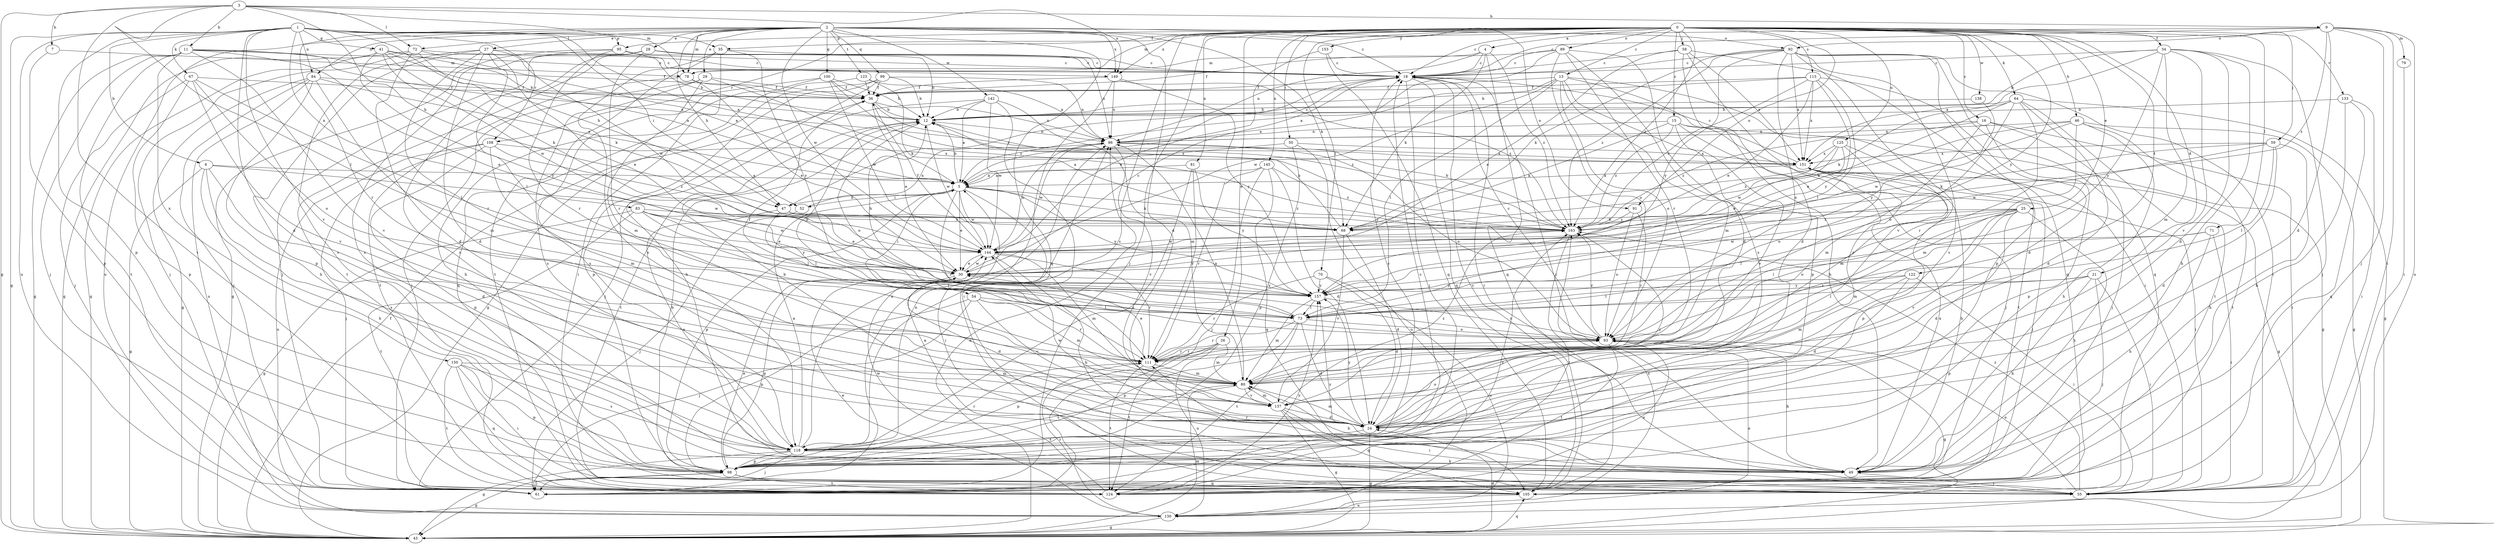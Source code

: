 strict digraph  {
0;
1;
2;
3;
4;
5;
6;
7;
9;
11;
12;
13;
15;
16;
18;
21;
24;
25;
26;
27;
28;
29;
30;
34;
35;
36;
41;
43;
46;
47;
49;
50;
52;
54;
55;
58;
59;
61;
64;
67;
68;
70;
71;
72;
73;
78;
79;
80;
81;
83;
84;
86;
89;
91;
92;
93;
95;
98;
99;
100;
105;
108;
111;
113;
118;
122;
123;
124;
125;
130;
133;
137;
138;
142;
144;
145;
149;
150;
151;
153;
157;
163;
0 -> 4  [label=a];
0 -> 13  [label=c];
0 -> 15  [label=c];
0 -> 16  [label=c];
0 -> 18  [label=c];
0 -> 21  [label=d];
0 -> 25  [label=e];
0 -> 26  [label=e];
0 -> 34  [label=f];
0 -> 35  [label=f];
0 -> 46  [label=h];
0 -> 50  [label=i];
0 -> 58  [label=j];
0 -> 59  [label=j];
0 -> 61  [label=j];
0 -> 64  [label=k];
0 -> 70  [label=l];
0 -> 71  [label=l];
0 -> 81  [label=n];
0 -> 89  [label=o];
0 -> 91  [label=o];
0 -> 95  [label=p];
0 -> 108  [label=r];
0 -> 113  [label=s];
0 -> 118  [label=s];
0 -> 122  [label=t];
0 -> 125  [label=u];
0 -> 133  [label=v];
0 -> 138  [label=w];
0 -> 145  [label=x];
0 -> 149  [label=x];
0 -> 153  [label=y];
0 -> 157  [label=y];
0 -> 163  [label=z];
1 -> 5  [label=a];
1 -> 6  [label=b];
1 -> 24  [label=d];
1 -> 35  [label=f];
1 -> 41  [label=g];
1 -> 43  [label=g];
1 -> 47  [label=h];
1 -> 52  [label=i];
1 -> 67  [label=k];
1 -> 83  [label=n];
1 -> 84  [label=n];
1 -> 95  [label=p];
1 -> 98  [label=p];
1 -> 108  [label=r];
1 -> 130  [label=u];
1 -> 137  [label=v];
2 -> 18  [label=c];
2 -> 24  [label=d];
2 -> 27  [label=e];
2 -> 28  [label=e];
2 -> 29  [label=e];
2 -> 47  [label=h];
2 -> 68  [label=k];
2 -> 72  [label=l];
2 -> 78  [label=m];
2 -> 84  [label=n];
2 -> 91  [label=o];
2 -> 92  [label=o];
2 -> 99  [label=q];
2 -> 100  [label=q];
2 -> 105  [label=q];
2 -> 111  [label=r];
2 -> 123  [label=t];
2 -> 130  [label=u];
2 -> 142  [label=w];
2 -> 144  [label=w];
2 -> 149  [label=x];
3 -> 7  [label=b];
3 -> 9  [label=b];
3 -> 11  [label=b];
3 -> 43  [label=g];
3 -> 47  [label=h];
3 -> 72  [label=l];
3 -> 73  [label=l];
3 -> 78  [label=m];
3 -> 124  [label=t];
3 -> 149  [label=x];
4 -> 18  [label=c];
4 -> 68  [label=k];
4 -> 78  [label=m];
4 -> 86  [label=n];
4 -> 105  [label=q];
4 -> 163  [label=z];
5 -> 12  [label=b];
5 -> 30  [label=e];
5 -> 47  [label=h];
5 -> 52  [label=i];
5 -> 54  [label=i];
5 -> 55  [label=i];
5 -> 68  [label=k];
5 -> 98  [label=p];
5 -> 111  [label=r];
5 -> 144  [label=w];
5 -> 157  [label=y];
5 -> 163  [label=z];
6 -> 5  [label=a];
6 -> 24  [label=d];
6 -> 43  [label=g];
6 -> 49  [label=h];
6 -> 118  [label=s];
6 -> 144  [label=w];
7 -> 78  [label=m];
7 -> 98  [label=p];
9 -> 18  [label=c];
9 -> 24  [label=d];
9 -> 55  [label=i];
9 -> 61  [label=j];
9 -> 78  [label=m];
9 -> 79  [label=m];
9 -> 92  [label=o];
9 -> 130  [label=u];
9 -> 163  [label=z];
11 -> 30  [label=e];
11 -> 36  [label=f];
11 -> 43  [label=g];
11 -> 61  [label=j];
11 -> 124  [label=t];
11 -> 137  [label=v];
11 -> 149  [label=x];
11 -> 150  [label=x];
11 -> 151  [label=x];
12 -> 86  [label=n];
12 -> 93  [label=o];
12 -> 124  [label=t];
12 -> 144  [label=w];
13 -> 5  [label=a];
13 -> 36  [label=f];
13 -> 49  [label=h];
13 -> 55  [label=i];
13 -> 73  [label=l];
13 -> 80  [label=m];
13 -> 93  [label=o];
13 -> 98  [label=p];
13 -> 144  [label=w];
15 -> 43  [label=g];
15 -> 61  [label=j];
15 -> 68  [label=k];
15 -> 86  [label=n];
15 -> 124  [label=t];
15 -> 137  [label=v];
15 -> 163  [label=z];
16 -> 55  [label=i];
16 -> 61  [label=j];
16 -> 80  [label=m];
16 -> 86  [label=n];
16 -> 98  [label=p];
16 -> 163  [label=z];
18 -> 36  [label=f];
18 -> 55  [label=i];
18 -> 61  [label=j];
18 -> 105  [label=q];
21 -> 49  [label=h];
21 -> 55  [label=i];
21 -> 61  [label=j];
21 -> 73  [label=l];
21 -> 98  [label=p];
21 -> 157  [label=y];
24 -> 12  [label=b];
24 -> 43  [label=g];
24 -> 80  [label=m];
24 -> 93  [label=o];
24 -> 118  [label=s];
24 -> 144  [label=w];
24 -> 157  [label=y];
24 -> 163  [label=z];
25 -> 24  [label=d];
25 -> 49  [label=h];
25 -> 68  [label=k];
25 -> 73  [label=l];
25 -> 80  [label=m];
25 -> 93  [label=o];
25 -> 111  [label=r];
25 -> 137  [label=v];
25 -> 163  [label=z];
26 -> 80  [label=m];
26 -> 98  [label=p];
26 -> 111  [label=r];
26 -> 124  [label=t];
26 -> 130  [label=u];
27 -> 18  [label=c];
27 -> 24  [label=d];
27 -> 30  [label=e];
27 -> 73  [label=l];
27 -> 98  [label=p];
27 -> 111  [label=r];
27 -> 118  [label=s];
27 -> 144  [label=w];
28 -> 12  [label=b];
28 -> 18  [label=c];
28 -> 61  [label=j];
28 -> 86  [label=n];
28 -> 111  [label=r];
28 -> 118  [label=s];
28 -> 124  [label=t];
29 -> 36  [label=f];
29 -> 61  [label=j];
29 -> 80  [label=m];
29 -> 118  [label=s];
29 -> 163  [label=z];
30 -> 18  [label=c];
30 -> 24  [label=d];
30 -> 98  [label=p];
30 -> 144  [label=w];
30 -> 157  [label=y];
34 -> 12  [label=b];
34 -> 18  [label=c];
34 -> 24  [label=d];
34 -> 49  [label=h];
34 -> 61  [label=j];
34 -> 80  [label=m];
34 -> 137  [label=v];
34 -> 151  [label=x];
34 -> 157  [label=y];
35 -> 18  [label=c];
35 -> 55  [label=i];
35 -> 118  [label=s];
35 -> 124  [label=t];
35 -> 157  [label=y];
36 -> 12  [label=b];
36 -> 30  [label=e];
36 -> 86  [label=n];
36 -> 163  [label=z];
41 -> 5  [label=a];
41 -> 12  [label=b];
41 -> 18  [label=c];
41 -> 43  [label=g];
41 -> 68  [label=k];
41 -> 144  [label=w];
41 -> 157  [label=y];
43 -> 24  [label=d];
43 -> 36  [label=f];
43 -> 80  [label=m];
43 -> 86  [label=n];
43 -> 105  [label=q];
46 -> 43  [label=g];
46 -> 49  [label=h];
46 -> 68  [label=k];
46 -> 80  [label=m];
46 -> 86  [label=n];
46 -> 124  [label=t];
46 -> 144  [label=w];
47 -> 18  [label=c];
47 -> 30  [label=e];
47 -> 73  [label=l];
47 -> 118  [label=s];
47 -> 163  [label=z];
49 -> 18  [label=c];
49 -> 55  [label=i];
49 -> 111  [label=r];
49 -> 151  [label=x];
49 -> 157  [label=y];
50 -> 5  [label=a];
50 -> 98  [label=p];
50 -> 130  [label=u];
50 -> 151  [label=x];
52 -> 61  [label=j];
52 -> 86  [label=n];
54 -> 61  [label=j];
54 -> 73  [label=l];
54 -> 80  [label=m];
54 -> 98  [label=p];
54 -> 111  [label=r];
54 -> 137  [label=v];
55 -> 5  [label=a];
55 -> 12  [label=b];
55 -> 93  [label=o];
55 -> 163  [label=z];
58 -> 18  [label=c];
58 -> 24  [label=d];
58 -> 30  [label=e];
58 -> 105  [label=q];
58 -> 118  [label=s];
58 -> 151  [label=x];
59 -> 24  [label=d];
59 -> 49  [label=h];
59 -> 68  [label=k];
59 -> 73  [label=l];
59 -> 144  [label=w];
59 -> 151  [label=x];
64 -> 12  [label=b];
64 -> 24  [label=d];
64 -> 30  [label=e];
64 -> 43  [label=g];
64 -> 68  [label=k];
64 -> 93  [label=o];
64 -> 111  [label=r];
64 -> 124  [label=t];
67 -> 36  [label=f];
67 -> 61  [label=j];
67 -> 73  [label=l];
67 -> 93  [label=o];
67 -> 98  [label=p];
67 -> 137  [label=v];
68 -> 12  [label=b];
68 -> 24  [label=d];
68 -> 137  [label=v];
70 -> 24  [label=d];
70 -> 111  [label=r];
70 -> 130  [label=u];
70 -> 157  [label=y];
71 -> 49  [label=h];
71 -> 55  [label=i];
71 -> 73  [label=l];
71 -> 144  [label=w];
72 -> 5  [label=a];
72 -> 18  [label=c];
72 -> 24  [label=d];
72 -> 43  [label=g];
72 -> 61  [label=j];
72 -> 68  [label=k];
73 -> 12  [label=b];
73 -> 24  [label=d];
73 -> 93  [label=o];
73 -> 98  [label=p];
73 -> 111  [label=r];
73 -> 124  [label=t];
78 -> 30  [label=e];
78 -> 36  [label=f];
78 -> 124  [label=t];
79 -> 55  [label=i];
80 -> 49  [label=h];
80 -> 86  [label=n];
80 -> 118  [label=s];
80 -> 137  [label=v];
81 -> 5  [label=a];
81 -> 111  [label=r];
81 -> 118  [label=s];
81 -> 157  [label=y];
83 -> 30  [label=e];
83 -> 43  [label=g];
83 -> 68  [label=k];
83 -> 73  [label=l];
83 -> 124  [label=t];
83 -> 144  [label=w];
83 -> 157  [label=y];
84 -> 5  [label=a];
84 -> 36  [label=f];
84 -> 43  [label=g];
84 -> 49  [label=h];
84 -> 61  [label=j];
84 -> 80  [label=m];
84 -> 130  [label=u];
86 -> 18  [label=c];
86 -> 93  [label=o];
86 -> 137  [label=v];
86 -> 144  [label=w];
86 -> 151  [label=x];
89 -> 5  [label=a];
89 -> 18  [label=c];
89 -> 24  [label=d];
89 -> 36  [label=f];
89 -> 93  [label=o];
89 -> 111  [label=r];
89 -> 118  [label=s];
91 -> 93  [label=o];
91 -> 111  [label=r];
91 -> 163  [label=z];
92 -> 18  [label=c];
92 -> 55  [label=i];
92 -> 68  [label=k];
92 -> 93  [label=o];
92 -> 98  [label=p];
92 -> 105  [label=q];
92 -> 118  [label=s];
92 -> 137  [label=v];
92 -> 151  [label=x];
92 -> 157  [label=y];
92 -> 163  [label=z];
93 -> 18  [label=c];
93 -> 36  [label=f];
93 -> 43  [label=g];
93 -> 49  [label=h];
93 -> 111  [label=r];
93 -> 124  [label=t];
93 -> 163  [label=z];
95 -> 12  [label=b];
95 -> 18  [label=c];
95 -> 43  [label=g];
95 -> 111  [label=r];
95 -> 118  [label=s];
98 -> 18  [label=c];
98 -> 30  [label=e];
98 -> 43  [label=g];
98 -> 61  [label=j];
98 -> 86  [label=n];
98 -> 105  [label=q];
98 -> 124  [label=t];
99 -> 12  [label=b];
99 -> 36  [label=f];
99 -> 43  [label=g];
99 -> 49  [label=h];
99 -> 86  [label=n];
99 -> 98  [label=p];
100 -> 12  [label=b];
100 -> 36  [label=f];
100 -> 49  [label=h];
100 -> 118  [label=s];
100 -> 144  [label=w];
100 -> 163  [label=z];
105 -> 18  [label=c];
105 -> 130  [label=u];
108 -> 61  [label=j];
108 -> 80  [label=m];
108 -> 98  [label=p];
108 -> 130  [label=u];
108 -> 151  [label=x];
108 -> 163  [label=z];
111 -> 30  [label=e];
111 -> 80  [label=m];
111 -> 124  [label=t];
113 -> 12  [label=b];
113 -> 24  [label=d];
113 -> 30  [label=e];
113 -> 36  [label=f];
113 -> 73  [label=l];
113 -> 151  [label=x];
113 -> 157  [label=y];
113 -> 163  [label=z];
118 -> 5  [label=a];
118 -> 18  [label=c];
118 -> 43  [label=g];
118 -> 49  [label=h];
118 -> 61  [label=j];
118 -> 86  [label=n];
118 -> 98  [label=p];
118 -> 111  [label=r];
122 -> 24  [label=d];
122 -> 55  [label=i];
122 -> 73  [label=l];
122 -> 80  [label=m];
122 -> 157  [label=y];
123 -> 36  [label=f];
123 -> 68  [label=k];
123 -> 86  [label=n];
123 -> 105  [label=q];
124 -> 93  [label=o];
124 -> 144  [label=w];
124 -> 157  [label=y];
124 -> 163  [label=z];
125 -> 30  [label=e];
125 -> 80  [label=m];
125 -> 93  [label=o];
125 -> 144  [label=w];
125 -> 151  [label=x];
125 -> 163  [label=z];
130 -> 30  [label=e];
130 -> 43  [label=g];
130 -> 93  [label=o];
130 -> 111  [label=r];
130 -> 163  [label=z];
133 -> 12  [label=b];
133 -> 49  [label=h];
133 -> 55  [label=i];
133 -> 105  [label=q];
137 -> 24  [label=d];
137 -> 43  [label=g];
137 -> 55  [label=i];
137 -> 80  [label=m];
137 -> 105  [label=q];
137 -> 163  [label=z];
138 -> 12  [label=b];
138 -> 157  [label=y];
142 -> 5  [label=a];
142 -> 12  [label=b];
142 -> 55  [label=i];
142 -> 61  [label=j];
142 -> 80  [label=m];
142 -> 144  [label=w];
144 -> 30  [label=e];
144 -> 36  [label=f];
144 -> 49  [label=h];
144 -> 80  [label=m];
144 -> 86  [label=n];
144 -> 111  [label=r];
145 -> 5  [label=a];
145 -> 24  [label=d];
145 -> 61  [label=j];
145 -> 105  [label=q];
145 -> 111  [label=r];
145 -> 163  [label=z];
149 -> 36  [label=f];
149 -> 61  [label=j];
149 -> 86  [label=n];
149 -> 157  [label=y];
149 -> 163  [label=z];
150 -> 55  [label=i];
150 -> 80  [label=m];
150 -> 98  [label=p];
150 -> 105  [label=q];
150 -> 118  [label=s];
150 -> 124  [label=t];
151 -> 5  [label=a];
151 -> 18  [label=c];
151 -> 43  [label=g];
151 -> 49  [label=h];
151 -> 55  [label=i];
151 -> 61  [label=j];
151 -> 98  [label=p];
153 -> 18  [label=c];
153 -> 30  [label=e];
153 -> 105  [label=q];
157 -> 12  [label=b];
157 -> 73  [label=l];
157 -> 80  [label=m];
157 -> 93  [label=o];
163 -> 12  [label=b];
163 -> 124  [label=t];
163 -> 144  [label=w];
}
